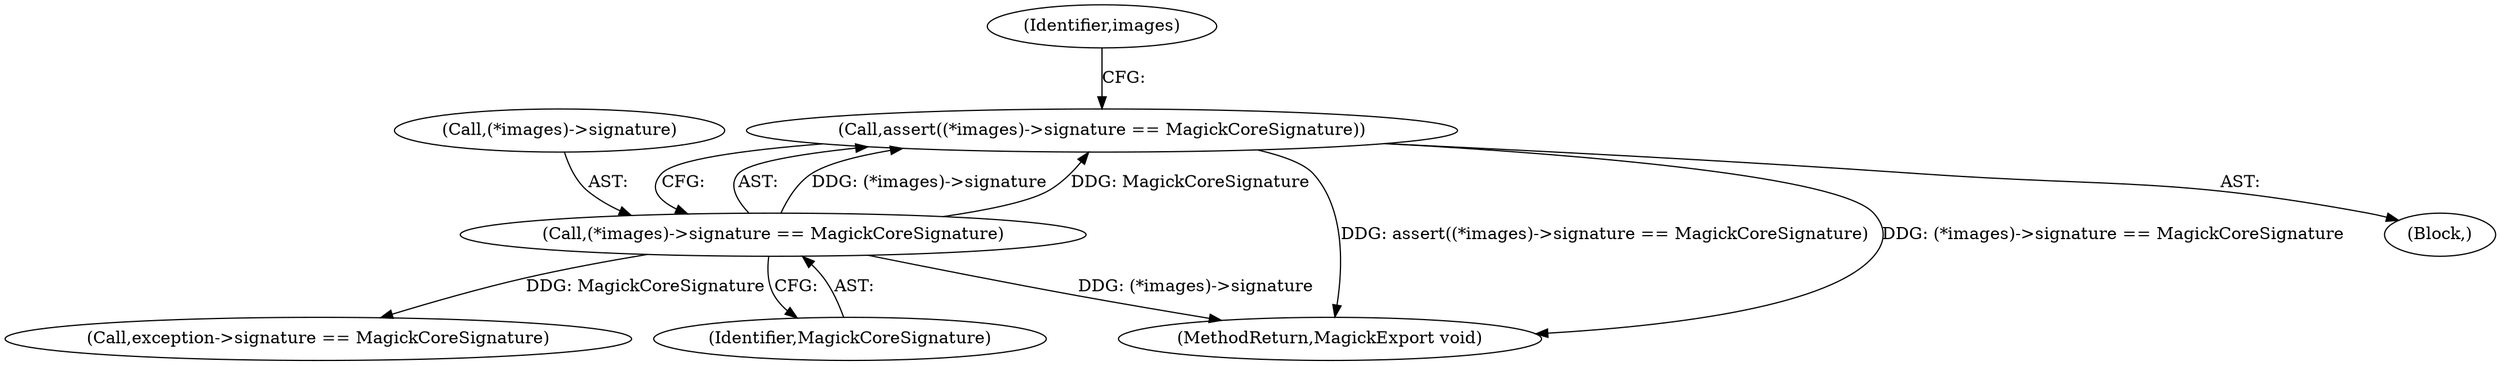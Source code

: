 digraph "0_ImageMagick6_4f31d78716ac94c85c244efcea368fea202e2ed4@API" {
"1000115" [label="(Call,assert((*images)->signature == MagickCoreSignature))"];
"1000116" [label="(Call,(*images)->signature == MagickCoreSignature)"];
"1000286" [label="(MethodReturn,MagickExport void)"];
"1000146" [label="(Call,exception->signature == MagickCoreSignature)"];
"1000104" [label="(Block,)"];
"1000117" [label="(Call,(*images)->signature)"];
"1000126" [label="(Identifier,images)"];
"1000121" [label="(Identifier,MagickCoreSignature)"];
"1000115" [label="(Call,assert((*images)->signature == MagickCoreSignature))"];
"1000116" [label="(Call,(*images)->signature == MagickCoreSignature)"];
"1000115" -> "1000104"  [label="AST: "];
"1000115" -> "1000116"  [label="CFG: "];
"1000116" -> "1000115"  [label="AST: "];
"1000126" -> "1000115"  [label="CFG: "];
"1000115" -> "1000286"  [label="DDG: assert((*images)->signature == MagickCoreSignature)"];
"1000115" -> "1000286"  [label="DDG: (*images)->signature == MagickCoreSignature"];
"1000116" -> "1000115"  [label="DDG: (*images)->signature"];
"1000116" -> "1000115"  [label="DDG: MagickCoreSignature"];
"1000116" -> "1000121"  [label="CFG: "];
"1000117" -> "1000116"  [label="AST: "];
"1000121" -> "1000116"  [label="AST: "];
"1000116" -> "1000286"  [label="DDG: (*images)->signature"];
"1000116" -> "1000146"  [label="DDG: MagickCoreSignature"];
}
